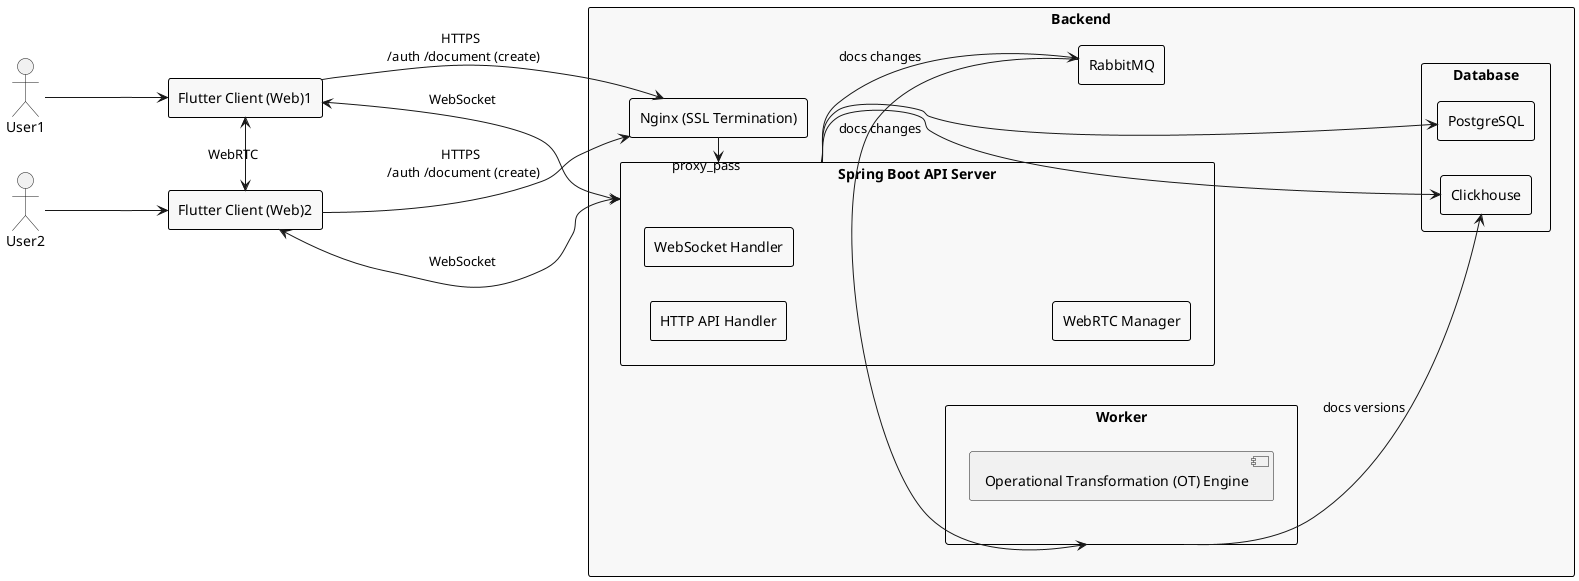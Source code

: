 @startuml
!define RECTANGLE class
skinparam rectangle {
    BackgroundColor #F8F8F8
    BorderColor Black
    BorderThickness 1
}

left to right direction

actor User1 as u1
actor User2 as u2
rectangle "Flutter Client (Web)1" as Client1
rectangle "Flutter Client (Web)2" as Client2

u1 ---> Client1
u2 ---> Client2

Client1 <-> Client2: WebRTC


rectangle "Backend" {
    rectangle "Nginx (SSL Termination)" as nginx
    Client1 ---> nginx: HTTPS \n /auth /document (create)
    Client2 ---> nginx: HTTPS \n /auth /document (create)

    rectangle "Spring Boot API Server" as APIServer {
            rectangle "HTTP API Handler"
            rectangle "WebSocket Handler"
            rectangle "WebRTC Manager"
    }
    nginx -> APIServer: proxy_pass



    Client1 <---> APIServer: WebSocket
    Client2 <---> APIServer: WebSocket


    rectangle "RabbitMQ" as rbq

    rectangle "Worker" as w1 {
        [Operational Transformation (OT) Engine]
    }

    rbq -> w1: docs changes

    APIServer --> rbq: docs changes

    rectangle "Database" {
        rectangle "PostgreSQL" as psql
        rectangle "Clickhouse" as cshl
    }

    w1 -> cshl: docs versions
    APIServer ---> psql
    APIServer ---> cshl

}
@enduml
